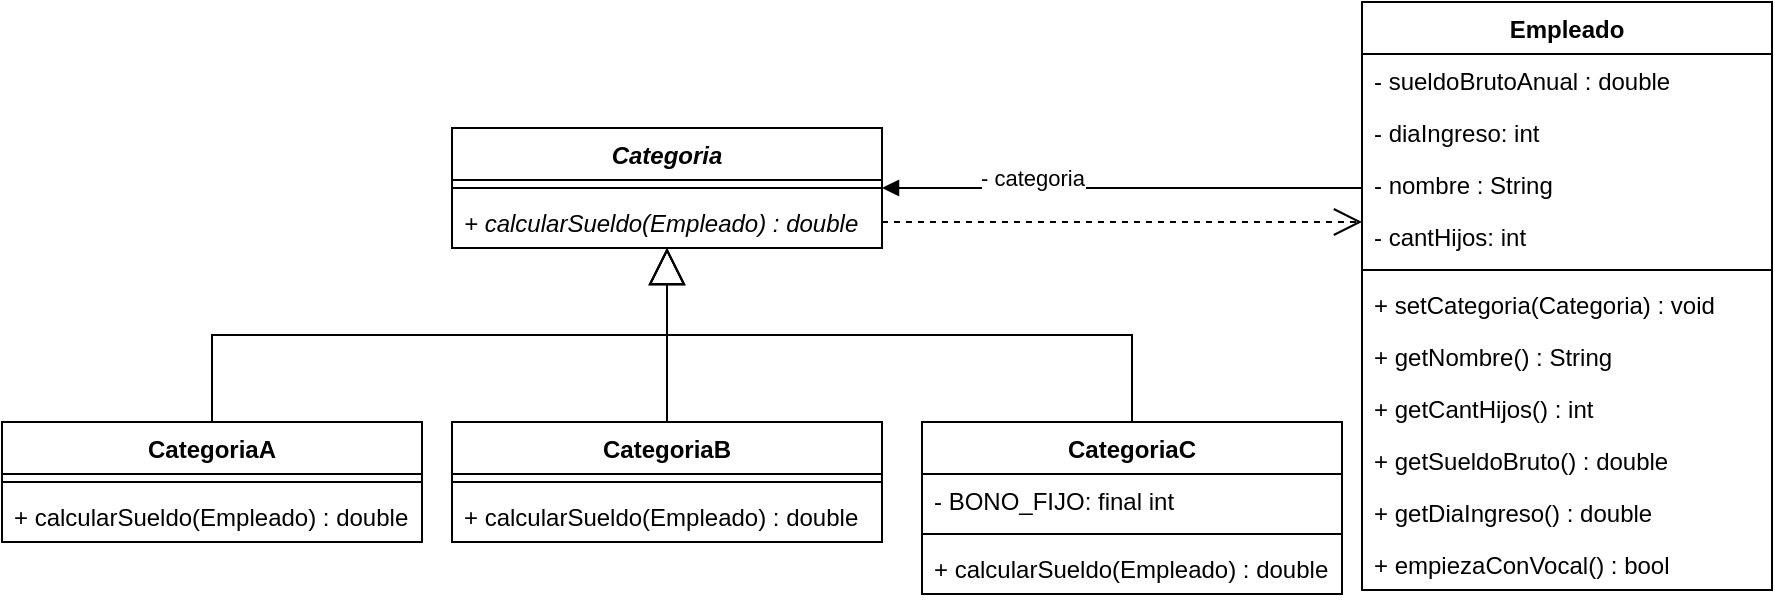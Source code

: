 <mxfile version="24.5.5" type="device" pages="2">
  <diagram name="Diagrama de Clases" id="OLDxkPVeWqrWm0HEfGb4">
    <mxGraphModel dx="3109" dy="1566" grid="1" gridSize="10" guides="1" tooltips="1" connect="1" arrows="1" fold="1" page="1" pageScale="1" pageWidth="850" pageHeight="1100" math="0" shadow="0">
      <root>
        <mxCell id="0" />
        <mxCell id="1" parent="0" />
        <mxCell id="4RNxDlDPEpf5qyLVCXn_-1" value="Empleado" style="swimlane;fontStyle=1;align=center;verticalAlign=top;childLayout=stackLayout;horizontal=1;startSize=26;horizontalStack=0;resizeParent=1;resizeParentMax=0;resizeLast=0;collapsible=1;marginBottom=0;" vertex="1" parent="1">
          <mxGeometry x="760" y="80" width="205" height="294" as="geometry" />
        </mxCell>
        <mxCell id="4RNxDlDPEpf5qyLVCXn_-2" value="- sueldoBrutoAnual : double" style="text;strokeColor=none;fillColor=none;align=left;verticalAlign=top;spacingLeft=4;spacingRight=4;overflow=hidden;rotatable=0;points=[[0,0.5],[1,0.5]];portConstraint=eastwest;" vertex="1" parent="4RNxDlDPEpf5qyLVCXn_-1">
          <mxGeometry y="26" width="205" height="26" as="geometry" />
        </mxCell>
        <mxCell id="4RNxDlDPEpf5qyLVCXn_-3" value="- diaIngreso: int" style="text;strokeColor=none;fillColor=none;align=left;verticalAlign=top;spacingLeft=4;spacingRight=4;overflow=hidden;rotatable=0;points=[[0,0.5],[1,0.5]];portConstraint=eastwest;" vertex="1" parent="4RNxDlDPEpf5qyLVCXn_-1">
          <mxGeometry y="52" width="205" height="26" as="geometry" />
        </mxCell>
        <mxCell id="4RNxDlDPEpf5qyLVCXn_-4" value="- nombre : String" style="text;strokeColor=none;fillColor=none;align=left;verticalAlign=top;spacingLeft=4;spacingRight=4;overflow=hidden;rotatable=0;points=[[0,0.5],[1,0.5]];portConstraint=eastwest;" vertex="1" parent="4RNxDlDPEpf5qyLVCXn_-1">
          <mxGeometry y="78" width="205" height="26" as="geometry" />
        </mxCell>
        <mxCell id="4RNxDlDPEpf5qyLVCXn_-5" value="- cantHijos: int" style="text;strokeColor=none;fillColor=none;align=left;verticalAlign=top;spacingLeft=4;spacingRight=4;overflow=hidden;rotatable=0;points=[[0,0.5],[1,0.5]];portConstraint=eastwest;" vertex="1" parent="4RNxDlDPEpf5qyLVCXn_-1">
          <mxGeometry y="104" width="205" height="26" as="geometry" />
        </mxCell>
        <mxCell id="4RNxDlDPEpf5qyLVCXn_-6" value="" style="line;strokeWidth=1;fillColor=none;align=left;verticalAlign=middle;spacingTop=-1;spacingLeft=3;spacingRight=3;rotatable=0;labelPosition=right;points=[];portConstraint=eastwest;" vertex="1" parent="4RNxDlDPEpf5qyLVCXn_-1">
          <mxGeometry y="130" width="205" height="8" as="geometry" />
        </mxCell>
        <mxCell id="4RNxDlDPEpf5qyLVCXn_-7" value="+ setCategoria(Categoria) : void" style="text;strokeColor=none;fillColor=none;align=left;verticalAlign=top;spacingLeft=4;spacingRight=4;overflow=hidden;rotatable=0;points=[[0,0.5],[1,0.5]];portConstraint=eastwest;" vertex="1" parent="4RNxDlDPEpf5qyLVCXn_-1">
          <mxGeometry y="138" width="205" height="26" as="geometry" />
        </mxCell>
        <mxCell id="4RNxDlDPEpf5qyLVCXn_-8" value="+ getNombre() : String" style="text;strokeColor=none;fillColor=none;align=left;verticalAlign=top;spacingLeft=4;spacingRight=4;overflow=hidden;rotatable=0;points=[[0,0.5],[1,0.5]];portConstraint=eastwest;" vertex="1" parent="4RNxDlDPEpf5qyLVCXn_-1">
          <mxGeometry y="164" width="205" height="26" as="geometry" />
        </mxCell>
        <mxCell id="4RNxDlDPEpf5qyLVCXn_-9" value="+ getCantHijos() : int" style="text;strokeColor=none;fillColor=none;align=left;verticalAlign=top;spacingLeft=4;spacingRight=4;overflow=hidden;rotatable=0;points=[[0,0.5],[1,0.5]];portConstraint=eastwest;" vertex="1" parent="4RNxDlDPEpf5qyLVCXn_-1">
          <mxGeometry y="190" width="205" height="26" as="geometry" />
        </mxCell>
        <mxCell id="4RNxDlDPEpf5qyLVCXn_-10" value="+ getSueldoBruto() : double" style="text;strokeColor=none;fillColor=none;align=left;verticalAlign=top;spacingLeft=4;spacingRight=4;overflow=hidden;rotatable=0;points=[[0,0.5],[1,0.5]];portConstraint=eastwest;" vertex="1" parent="4RNxDlDPEpf5qyLVCXn_-1">
          <mxGeometry y="216" width="205" height="26" as="geometry" />
        </mxCell>
        <mxCell id="4RNxDlDPEpf5qyLVCXn_-11" value="+ getDiaIngreso() : double" style="text;strokeColor=none;fillColor=none;align=left;verticalAlign=top;spacingLeft=4;spacingRight=4;overflow=hidden;rotatable=0;points=[[0,0.5],[1,0.5]];portConstraint=eastwest;" vertex="1" parent="4RNxDlDPEpf5qyLVCXn_-1">
          <mxGeometry y="242" width="205" height="26" as="geometry" />
        </mxCell>
        <mxCell id="4RNxDlDPEpf5qyLVCXn_-12" value="+ empiezaConVocal() : bool" style="text;strokeColor=none;fillColor=none;align=left;verticalAlign=top;spacingLeft=4;spacingRight=4;overflow=hidden;rotatable=0;points=[[0,0.5],[1,0.5]];portConstraint=eastwest;" vertex="1" parent="4RNxDlDPEpf5qyLVCXn_-1">
          <mxGeometry y="268" width="205" height="26" as="geometry" />
        </mxCell>
        <mxCell id="4RNxDlDPEpf5qyLVCXn_-13" value="Categoria" style="swimlane;fontStyle=3;align=center;verticalAlign=top;childLayout=stackLayout;horizontal=1;startSize=26;horizontalStack=0;resizeParent=1;resizeParentMax=0;resizeLast=0;collapsible=1;marginBottom=0;" vertex="1" parent="1">
          <mxGeometry x="305" y="143" width="215" height="60" as="geometry" />
        </mxCell>
        <mxCell id="4RNxDlDPEpf5qyLVCXn_-14" value="" style="line;strokeWidth=1;fillColor=none;align=left;verticalAlign=middle;spacingTop=-1;spacingLeft=3;spacingRight=3;rotatable=0;labelPosition=right;points=[];portConstraint=eastwest;" vertex="1" parent="4RNxDlDPEpf5qyLVCXn_-13">
          <mxGeometry y="26" width="215" height="8" as="geometry" />
        </mxCell>
        <mxCell id="4RNxDlDPEpf5qyLVCXn_-15" value="+ calcularSueldo(Empleado) : double" style="text;strokeColor=none;fillColor=none;align=left;verticalAlign=top;spacingLeft=4;spacingRight=4;overflow=hidden;rotatable=0;points=[[0,0.5],[1,0.5]];portConstraint=eastwest;fontStyle=2" vertex="1" parent="4RNxDlDPEpf5qyLVCXn_-13">
          <mxGeometry y="34" width="215" height="26" as="geometry" />
        </mxCell>
        <mxCell id="4RNxDlDPEpf5qyLVCXn_-16" value="CategoriaA" style="swimlane;fontStyle=1;align=center;verticalAlign=top;childLayout=stackLayout;horizontal=1;startSize=26;horizontalStack=0;resizeParent=1;resizeParentMax=0;resizeLast=0;collapsible=1;marginBottom=0;" vertex="1" parent="1">
          <mxGeometry x="80" y="290" width="210" height="60" as="geometry" />
        </mxCell>
        <mxCell id="4RNxDlDPEpf5qyLVCXn_-17" value="" style="line;strokeWidth=1;fillColor=none;align=left;verticalAlign=middle;spacingTop=-1;spacingLeft=3;spacingRight=3;rotatable=0;labelPosition=right;points=[];portConstraint=eastwest;" vertex="1" parent="4RNxDlDPEpf5qyLVCXn_-16">
          <mxGeometry y="26" width="210" height="8" as="geometry" />
        </mxCell>
        <mxCell id="4RNxDlDPEpf5qyLVCXn_-18" value="+ calcularSueldo(Empleado) : double" style="text;strokeColor=none;fillColor=none;align=left;verticalAlign=top;spacingLeft=4;spacingRight=4;overflow=hidden;rotatable=0;points=[[0,0.5],[1,0.5]];portConstraint=eastwest;" vertex="1" parent="4RNxDlDPEpf5qyLVCXn_-16">
          <mxGeometry y="34" width="210" height="26" as="geometry" />
        </mxCell>
        <mxCell id="4RNxDlDPEpf5qyLVCXn_-19" value="CategoriaB" style="swimlane;fontStyle=1;align=center;verticalAlign=top;childLayout=stackLayout;horizontal=1;startSize=26;horizontalStack=0;resizeParent=1;resizeParentMax=0;resizeLast=0;collapsible=1;marginBottom=0;" vertex="1" parent="1">
          <mxGeometry x="305" y="290" width="215" height="60" as="geometry" />
        </mxCell>
        <mxCell id="4RNxDlDPEpf5qyLVCXn_-20" value="" style="line;strokeWidth=1;fillColor=none;align=left;verticalAlign=middle;spacingTop=-1;spacingLeft=3;spacingRight=3;rotatable=0;labelPosition=right;points=[];portConstraint=eastwest;" vertex="1" parent="4RNxDlDPEpf5qyLVCXn_-19">
          <mxGeometry y="26" width="215" height="8" as="geometry" />
        </mxCell>
        <mxCell id="4RNxDlDPEpf5qyLVCXn_-21" value="+ calcularSueldo(Empleado) : double" style="text;strokeColor=none;fillColor=none;align=left;verticalAlign=top;spacingLeft=4;spacingRight=4;overflow=hidden;rotatable=0;points=[[0,0.5],[1,0.5]];portConstraint=eastwest;" vertex="1" parent="4RNxDlDPEpf5qyLVCXn_-19">
          <mxGeometry y="34" width="215" height="26" as="geometry" />
        </mxCell>
        <mxCell id="4RNxDlDPEpf5qyLVCXn_-22" value="CategoriaC" style="swimlane;fontStyle=1;align=center;verticalAlign=top;childLayout=stackLayout;horizontal=1;startSize=26;horizontalStack=0;resizeParent=1;resizeParentMax=0;resizeLast=0;collapsible=1;marginBottom=0;" vertex="1" parent="1">
          <mxGeometry x="540" y="290" width="210" height="86" as="geometry" />
        </mxCell>
        <mxCell id="4RNxDlDPEpf5qyLVCXn_-23" value="- BONO_FIJO: final int " style="text;strokeColor=none;fillColor=none;align=left;verticalAlign=top;spacingLeft=4;spacingRight=4;overflow=hidden;rotatable=0;points=[[0,0.5],[1,0.5]];portConstraint=eastwest;" vertex="1" parent="4RNxDlDPEpf5qyLVCXn_-22">
          <mxGeometry y="26" width="210" height="26" as="geometry" />
        </mxCell>
        <mxCell id="4RNxDlDPEpf5qyLVCXn_-24" value="" style="line;strokeWidth=1;fillColor=none;align=left;verticalAlign=middle;spacingTop=-1;spacingLeft=3;spacingRight=3;rotatable=0;labelPosition=right;points=[];portConstraint=eastwest;" vertex="1" parent="4RNxDlDPEpf5qyLVCXn_-22">
          <mxGeometry y="52" width="210" height="8" as="geometry" />
        </mxCell>
        <mxCell id="4RNxDlDPEpf5qyLVCXn_-25" value="+ calcularSueldo(Empleado) : double" style="text;strokeColor=none;fillColor=none;align=left;verticalAlign=top;spacingLeft=4;spacingRight=4;overflow=hidden;rotatable=0;points=[[0,0.5],[1,0.5]];portConstraint=eastwest;" vertex="1" parent="4RNxDlDPEpf5qyLVCXn_-22">
          <mxGeometry y="60" width="210" height="26" as="geometry" />
        </mxCell>
        <mxCell id="4RNxDlDPEpf5qyLVCXn_-26" value="" style="endArrow=block;endSize=16;endFill=0;html=1;rounded=0;edgeStyle=elbowEdgeStyle;elbow=vertical;" edge="1" parent="1" source="4RNxDlDPEpf5qyLVCXn_-16" target="4RNxDlDPEpf5qyLVCXn_-13">
          <mxGeometry width="160" relative="1" as="geometry">
            <mxPoint x="125" y="320" as="sourcePoint" />
            <mxPoint x="285" y="320" as="targetPoint" />
          </mxGeometry>
        </mxCell>
        <mxCell id="4RNxDlDPEpf5qyLVCXn_-27" value="" style="endArrow=block;endSize=16;endFill=0;html=1;rounded=0;edgeStyle=elbowEdgeStyle;elbow=vertical;" edge="1" parent="1" source="4RNxDlDPEpf5qyLVCXn_-19" target="4RNxDlDPEpf5qyLVCXn_-13">
          <mxGeometry width="160" relative="1" as="geometry">
            <mxPoint x="248.75" y="300" as="sourcePoint" />
            <mxPoint x="341.25" y="226" as="targetPoint" />
          </mxGeometry>
        </mxCell>
        <mxCell id="4RNxDlDPEpf5qyLVCXn_-28" value="" style="endArrow=block;endSize=16;endFill=0;html=1;rounded=0;edgeStyle=elbowEdgeStyle;elbow=vertical;" edge="1" parent="1" source="4RNxDlDPEpf5qyLVCXn_-22" target="4RNxDlDPEpf5qyLVCXn_-13">
          <mxGeometry width="160" relative="1" as="geometry">
            <mxPoint x="258.75" y="310" as="sourcePoint" />
            <mxPoint x="351.25" y="236" as="targetPoint" />
          </mxGeometry>
        </mxCell>
        <mxCell id="4RNxDlDPEpf5qyLVCXn_-29" value="" style="endArrow=block;endFill=1;html=1;edgeStyle=orthogonalEdgeStyle;align=left;verticalAlign=top;rounded=0;" edge="1" parent="1" source="4RNxDlDPEpf5qyLVCXn_-1" target="4RNxDlDPEpf5qyLVCXn_-13">
          <mxGeometry x="-1" relative="1" as="geometry">
            <mxPoint x="125" y="180" as="sourcePoint" />
            <mxPoint x="285" y="180" as="targetPoint" />
            <Array as="points">
              <mxPoint x="750" y="173" />
              <mxPoint x="750" y="173" />
            </Array>
          </mxGeometry>
        </mxCell>
        <mxCell id="4RNxDlDPEpf5qyLVCXn_-30" value="- categoria" style="edgeLabel;html=1;align=center;verticalAlign=middle;resizable=0;points=[];" connectable="0" vertex="1" parent="4RNxDlDPEpf5qyLVCXn_-29">
          <mxGeometry x="0.23" y="4" relative="1" as="geometry">
            <mxPoint x="-18" y="-9" as="offset" />
          </mxGeometry>
        </mxCell>
        <mxCell id="4RNxDlDPEpf5qyLVCXn_-31" value="" style="endArrow=open;endSize=12;dashed=1;html=1;rounded=0;elbow=vertical;edgeStyle=elbowEdgeStyle;" edge="1" parent="1" source="4RNxDlDPEpf5qyLVCXn_-13" target="4RNxDlDPEpf5qyLVCXn_-1">
          <mxGeometry width="160" relative="1" as="geometry">
            <mxPoint x="240" y="80" as="sourcePoint" />
            <mxPoint x="400" y="80" as="targetPoint" />
            <Array as="points">
              <mxPoint x="540" y="190" />
            </Array>
          </mxGeometry>
        </mxCell>
      </root>
    </mxGraphModel>
  </diagram>
  <diagram id="YutvSgYtY4el0m6GS3uX" name="Diagrama de Secuencia">
    <mxGraphModel dx="1978" dy="996" grid="1" gridSize="10" guides="1" tooltips="1" connect="1" arrows="1" fold="1" page="1" pageScale="1" pageWidth="850" pageHeight="1100" math="0" shadow="0">
      <root>
        <mxCell id="0" />
        <mxCell id="1" parent="0" />
        <mxCell id="7a50KwG425KFsXG3wnbU-1" value="sueldoNeto" style="html=1;verticalAlign=bottom;endArrow=open;dashed=1;endSize=8;exitX=0;exitY=0.95;rounded=0;fontSize=12;fontColor=#000000;elbow=vertical;" edge="1" parent="1" source="7a50KwG425KFsXG3wnbU-10" target="7a50KwG425KFsXG3wnbU-3">
          <mxGeometry relative="1" as="geometry">
            <mxPoint x="315" y="385" as="targetPoint" />
          </mxGeometry>
        </mxCell>
        <mxCell id="7a50KwG425KFsXG3wnbU-2" value="&lt;span style=&quot;text-align: left ; background-color: rgb(248 , 249 , 250)&quot;&gt;calcularSueldo (this)&lt;/span&gt;" style="html=1;verticalAlign=bottom;endArrow=block;entryX=0;entryY=0;rounded=0;fontSize=12;fontColor=#000000;elbow=vertical;" edge="1" parent="1" source="7a50KwG425KFsXG3wnbU-3" target="7a50KwG425KFsXG3wnbU-10">
          <mxGeometry relative="1" as="geometry">
            <mxPoint x="325" y="105" as="sourcePoint" />
          </mxGeometry>
        </mxCell>
        <mxCell id="7a50KwG425KFsXG3wnbU-3" value="Empleado&amp;nbsp;" style="shape=umlLifeline;perimeter=lifelinePerimeter;whiteSpace=wrap;html=1;container=1;collapsible=0;recursiveResize=0;outlineConnect=0;fontSize=12;fontColor=#000000;" vertex="1" parent="1">
          <mxGeometry x="215" y="40" width="100" height="600" as="geometry" />
        </mxCell>
        <mxCell id="7a50KwG425KFsXG3wnbU-4" value="&lt;span data-sider-select-id=&quot;c07eddba-91df-499f-ad39-e4bcbca4dc6b&quot; style=&quot;text-align: left ; background-color: rgb(248 , 249 , 250)&quot;&gt;&lt;span style=&quot;background-color: rgb(251, 251, 251);&quot;&gt;getSueldoNeto&lt;/span&gt;()&lt;/span&gt;" style="html=1;verticalAlign=bottom;endArrow=block;entryX=0;entryY=0;rounded=0;fontSize=12;fontColor=#000000;elbow=vertical;" edge="1" parent="7a50KwG425KFsXG3wnbU-3" target="7a50KwG425KFsXG3wnbU-5">
          <mxGeometry relative="1" as="geometry">
            <mxPoint x="-90" y="65" as="sourcePoint" />
          </mxGeometry>
        </mxCell>
        <mxCell id="7a50KwG425KFsXG3wnbU-5" value="" style="html=1;points=[];perimeter=orthogonalPerimeter;fontSize=12;fontColor=#000000;" vertex="1" parent="7a50KwG425KFsXG3wnbU-3">
          <mxGeometry x="45" y="65" width="10" height="495" as="geometry" />
        </mxCell>
        <mxCell id="7a50KwG425KFsXG3wnbU-6" value="" style="html=1;points=[];perimeter=orthogonalPerimeter;fontSize=12;fontColor=#000000;" vertex="1" parent="7a50KwG425KFsXG3wnbU-3">
          <mxGeometry x="50" y="101" width="10" height="60" as="geometry" />
        </mxCell>
        <mxCell id="7a50KwG425KFsXG3wnbU-7" value="" style="html=1;points=[];perimeter=orthogonalPerimeter;fontSize=12;fontColor=#000000;" vertex="1" parent="7a50KwG425KFsXG3wnbU-3">
          <mxGeometry x="50" y="179" width="10" height="60" as="geometry" />
        </mxCell>
        <mxCell id="7a50KwG425KFsXG3wnbU-8" value="" style="html=1;points=[];perimeter=orthogonalPerimeter;fontSize=12;fontColor=#000000;" vertex="1" parent="7a50KwG425KFsXG3wnbU-3">
          <mxGeometry x="50" y="260" width="10" height="100" as="geometry" />
        </mxCell>
        <mxCell id="7a50KwG425KFsXG3wnbU-9" value="CategoriaB" style="shape=umlLifeline;perimeter=lifelinePerimeter;whiteSpace=wrap;html=1;container=1;collapsible=0;recursiveResize=0;outlineConnect=0;fontSize=12;fontColor=#000000;" vertex="1" parent="1">
          <mxGeometry x="430" y="40" width="120" height="600" as="geometry" />
        </mxCell>
        <mxCell id="7a50KwG425KFsXG3wnbU-10" value="" style="html=1;points=[];perimeter=orthogonalPerimeter;fontSize=12;fontColor=#000000;" vertex="1" parent="7a50KwG425KFsXG3wnbU-9">
          <mxGeometry x="55" y="80" width="10" height="480" as="geometry" />
        </mxCell>
        <mxCell id="7a50KwG425KFsXG3wnbU-11" value="" style="swimlane;startSize=0;" vertex="1" parent="7a50KwG425KFsXG3wnbU-9">
          <mxGeometry x="-215" y="210" width="320" height="270" as="geometry" />
        </mxCell>
        <mxCell id="7a50KwG425KFsXG3wnbU-12" value="" style="swimlane;startSize=0;" vertex="1" parent="7a50KwG425KFsXG3wnbU-11">
          <mxGeometry x="20" y="40" width="270" height="180" as="geometry">
            <mxRectangle x="20" y="40" width="50" height="40" as="alternateBounds" />
          </mxGeometry>
        </mxCell>
        <mxCell id="7a50KwG425KFsXG3wnbU-13" value="cantHijos" style="html=1;verticalAlign=bottom;endArrow=open;dashed=1;endSize=8;rounded=0;fontSize=12;fontColor=#000000;elbow=vertical;entryX=-0.17;entryY=0.551;entryDx=0;entryDy=0;entryPerimeter=0;" edge="1" parent="7a50KwG425KFsXG3wnbU-12" target="7a50KwG425KFsXG3wnbU-10">
          <mxGeometry relative="1" as="geometry">
            <mxPoint x="235" y="95.96" as="targetPoint" />
            <mxPoint x="45" y="96" as="sourcePoint" />
            <Array as="points">
              <mxPoint x="161" y="94" />
            </Array>
          </mxGeometry>
        </mxCell>
        <mxCell id="7a50KwG425KFsXG3wnbU-14" value="getSueldoBruto()" style="html=1;verticalAlign=bottom;endArrow=block;entryX=1;entryY=0;rounded=0;fontSize=12;fontColor=#000000;elbow=vertical;" edge="1" parent="1" source="7a50KwG425KFsXG3wnbU-10" target="7a50KwG425KFsXG3wnbU-6">
          <mxGeometry relative="1" as="geometry">
            <mxPoint x="335" y="141" as="sourcePoint" />
          </mxGeometry>
        </mxCell>
        <mxCell id="7a50KwG425KFsXG3wnbU-15" value="sueldoMensual= sueldoBrutoAnual /12" style="html=1;verticalAlign=bottom;endArrow=classic;dashed=1;endSize=8;rounded=0;fontSize=12;fontColor=#000000;elbow=vertical;startArrow=none;startFill=0;endFill=1;" edge="1" parent="1" target="7a50KwG425KFsXG3wnbU-9">
          <mxGeometry relative="1" as="geometry">
            <mxPoint x="457.5" y="190" as="targetPoint" />
            <mxPoint x="280" y="190" as="sourcePoint" />
          </mxGeometry>
        </mxCell>
        <mxCell id="7a50KwG425KFsXG3wnbU-16" value="&lt;span style=&quot;text-align: left; background-color: rgb(251, 251, 251);&quot;&gt;&amp;nbsp;empiezaConVocal() :&amp;nbsp;&lt;/span&gt;" style="html=1;verticalAlign=bottom;endArrow=block;entryX=0.5;entryY=0.183;rounded=0;fontSize=12;fontColor=#000000;elbow=vertical;entryDx=0;entryDy=0;entryPerimeter=0;" edge="1" parent="1" source="7a50KwG425KFsXG3wnbU-10" target="7a50KwG425KFsXG3wnbU-7">
          <mxGeometry x="0.005" relative="1" as="geometry">
            <mxPoint x="465" y="230" as="sourcePoint" />
            <mxPoint x="280" y="230" as="targetPoint" />
            <Array as="points">
              <mxPoint x="395" y="230" />
            </Array>
            <mxPoint as="offset" />
          </mxGeometry>
        </mxCell>
        <mxCell id="7a50KwG425KFsXG3wnbU-17" value="If&amp;nbsp;&lt;span style=&quot;text-align: left;&quot;&gt;&amp;nbsp;empiezaConVocal == true&lt;/span&gt;" style="text;html=1;align=center;verticalAlign=middle;resizable=0;points=[];autosize=1;strokeColor=none;fillColor=none;" vertex="1" parent="1">
          <mxGeometry x="40" y="240" width="170" height="30" as="geometry" />
        </mxCell>
        <mxCell id="7a50KwG425KFsXG3wnbU-18" value="empiezaConVocal" style="html=1;verticalAlign=bottom;endArrow=open;dashed=1;endSize=8;rounded=0;fontSize=12;fontColor=#000000;elbow=vertical;entryX=0.2;entryY=0.31;entryDx=0;entryDy=0;entryPerimeter=0;" edge="1" parent="1" source="7a50KwG425KFsXG3wnbU-7" target="7a50KwG425KFsXG3wnbU-10">
          <mxGeometry relative="1" as="geometry">
            <mxPoint x="450" y="270" as="targetPoint" />
            <mxPoint x="290" y="270" as="sourcePoint" />
            <Array as="points">
              <mxPoint x="405" y="270" />
            </Array>
          </mxGeometry>
        </mxCell>
        <mxCell id="7a50KwG425KFsXG3wnbU-19" value="if getCantHijos &amp;gt; 0" style="text;html=1;align=center;verticalAlign=middle;resizable=0;points=[];autosize=1;strokeColor=none;fillColor=none;" vertex="1" parent="1">
          <mxGeometry x="95" y="288" width="120" height="30" as="geometry" />
        </mxCell>
        <mxCell id="7a50KwG425KFsXG3wnbU-20" value="calcula el descuento en caso de que tenga&lt;div&gt;hijos y empiece su nombre con vocal&lt;/div&gt;" style="text;html=1;align=center;verticalAlign=middle;resizable=0;points=[];autosize=1;strokeColor=none;fillColor=none;" vertex="1" parent="1">
          <mxGeometry x="550" y="313" width="250" height="40" as="geometry" />
        </mxCell>
        <mxCell id="7a50KwG425KFsXG3wnbU-21" value="getCantHijos()" style="html=1;verticalAlign=bottom;endArrow=none;rounded=0;fontSize=12;fontColor=#000000;elbow=vertical;endFill=0;startArrow=classic;startFill=1;exitX=1;exitY=0.11;exitDx=0;exitDy=0;exitPerimeter=0;entryX=-0.002;entryY=0.395;entryDx=0;entryDy=0;entryPerimeter=0;" edge="1" parent="1" source="7a50KwG425KFsXG3wnbU-8" target="7a50KwG425KFsXG3wnbU-10">
          <mxGeometry relative="1" as="geometry">
            <mxPoint x="290" y="310" as="sourcePoint" />
            <mxPoint x="470" y="310" as="targetPoint" />
          </mxGeometry>
        </mxCell>
      </root>
    </mxGraphModel>
  </diagram>
</mxfile>
